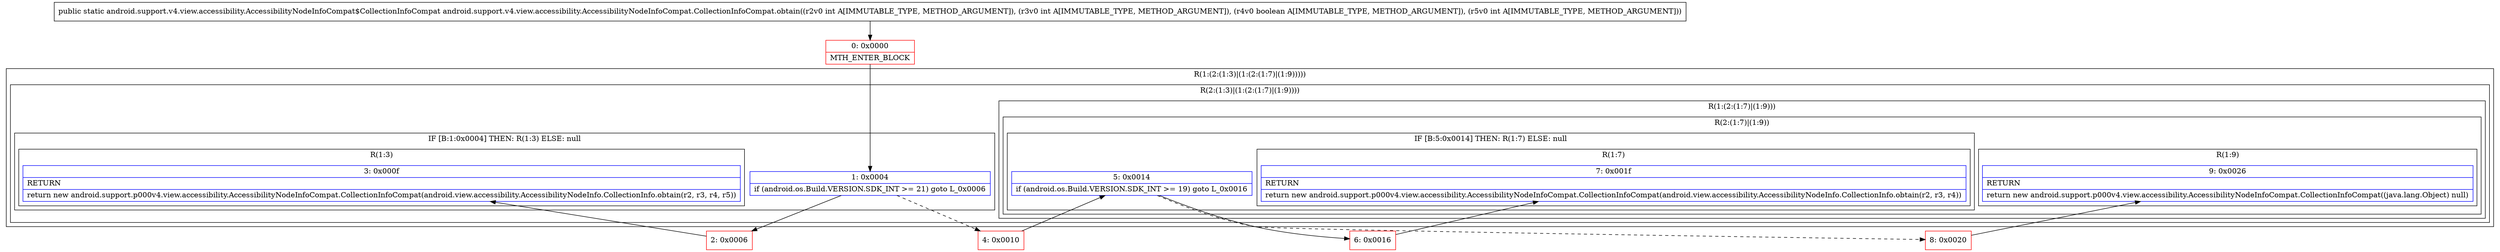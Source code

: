 digraph "CFG forandroid.support.v4.view.accessibility.AccessibilityNodeInfoCompat.CollectionInfoCompat.obtain(IIZI)Landroid\/support\/v4\/view\/accessibility\/AccessibilityNodeInfoCompat$CollectionInfoCompat;" {
subgraph cluster_Region_1686505359 {
label = "R(1:(2:(1:3)|(1:(2:(1:7)|(1:9)))))";
node [shape=record,color=blue];
subgraph cluster_Region_1128294528 {
label = "R(2:(1:3)|(1:(2:(1:7)|(1:9))))";
node [shape=record,color=blue];
subgraph cluster_IfRegion_190253216 {
label = "IF [B:1:0x0004] THEN: R(1:3) ELSE: null";
node [shape=record,color=blue];
Node_1 [shape=record,label="{1\:\ 0x0004|if (android.os.Build.VERSION.SDK_INT \>= 21) goto L_0x0006\l}"];
subgraph cluster_Region_964000175 {
label = "R(1:3)";
node [shape=record,color=blue];
Node_3 [shape=record,label="{3\:\ 0x000f|RETURN\l|return new android.support.p000v4.view.accessibility.AccessibilityNodeInfoCompat.CollectionInfoCompat(android.view.accessibility.AccessibilityNodeInfo.CollectionInfo.obtain(r2, r3, r4, r5))\l}"];
}
}
subgraph cluster_Region_1830534001 {
label = "R(1:(2:(1:7)|(1:9)))";
node [shape=record,color=blue];
subgraph cluster_Region_769641018 {
label = "R(2:(1:7)|(1:9))";
node [shape=record,color=blue];
subgraph cluster_IfRegion_511628585 {
label = "IF [B:5:0x0014] THEN: R(1:7) ELSE: null";
node [shape=record,color=blue];
Node_5 [shape=record,label="{5\:\ 0x0014|if (android.os.Build.VERSION.SDK_INT \>= 19) goto L_0x0016\l}"];
subgraph cluster_Region_206864200 {
label = "R(1:7)";
node [shape=record,color=blue];
Node_7 [shape=record,label="{7\:\ 0x001f|RETURN\l|return new android.support.p000v4.view.accessibility.AccessibilityNodeInfoCompat.CollectionInfoCompat(android.view.accessibility.AccessibilityNodeInfo.CollectionInfo.obtain(r2, r3, r4))\l}"];
}
}
subgraph cluster_Region_1017417088 {
label = "R(1:9)";
node [shape=record,color=blue];
Node_9 [shape=record,label="{9\:\ 0x0026|RETURN\l|return new android.support.p000v4.view.accessibility.AccessibilityNodeInfoCompat.CollectionInfoCompat((java.lang.Object) null)\l}"];
}
}
}
}
}
Node_0 [shape=record,color=red,label="{0\:\ 0x0000|MTH_ENTER_BLOCK\l}"];
Node_2 [shape=record,color=red,label="{2\:\ 0x0006}"];
Node_4 [shape=record,color=red,label="{4\:\ 0x0010}"];
Node_6 [shape=record,color=red,label="{6\:\ 0x0016}"];
Node_8 [shape=record,color=red,label="{8\:\ 0x0020}"];
MethodNode[shape=record,label="{public static android.support.v4.view.accessibility.AccessibilityNodeInfoCompat$CollectionInfoCompat android.support.v4.view.accessibility.AccessibilityNodeInfoCompat.CollectionInfoCompat.obtain((r2v0 int A[IMMUTABLE_TYPE, METHOD_ARGUMENT]), (r3v0 int A[IMMUTABLE_TYPE, METHOD_ARGUMENT]), (r4v0 boolean A[IMMUTABLE_TYPE, METHOD_ARGUMENT]), (r5v0 int A[IMMUTABLE_TYPE, METHOD_ARGUMENT])) }"];
MethodNode -> Node_0;
Node_1 -> Node_2;
Node_1 -> Node_4[style=dashed];
Node_5 -> Node_6;
Node_5 -> Node_8[style=dashed];
Node_0 -> Node_1;
Node_2 -> Node_3;
Node_4 -> Node_5;
Node_6 -> Node_7;
Node_8 -> Node_9;
}

